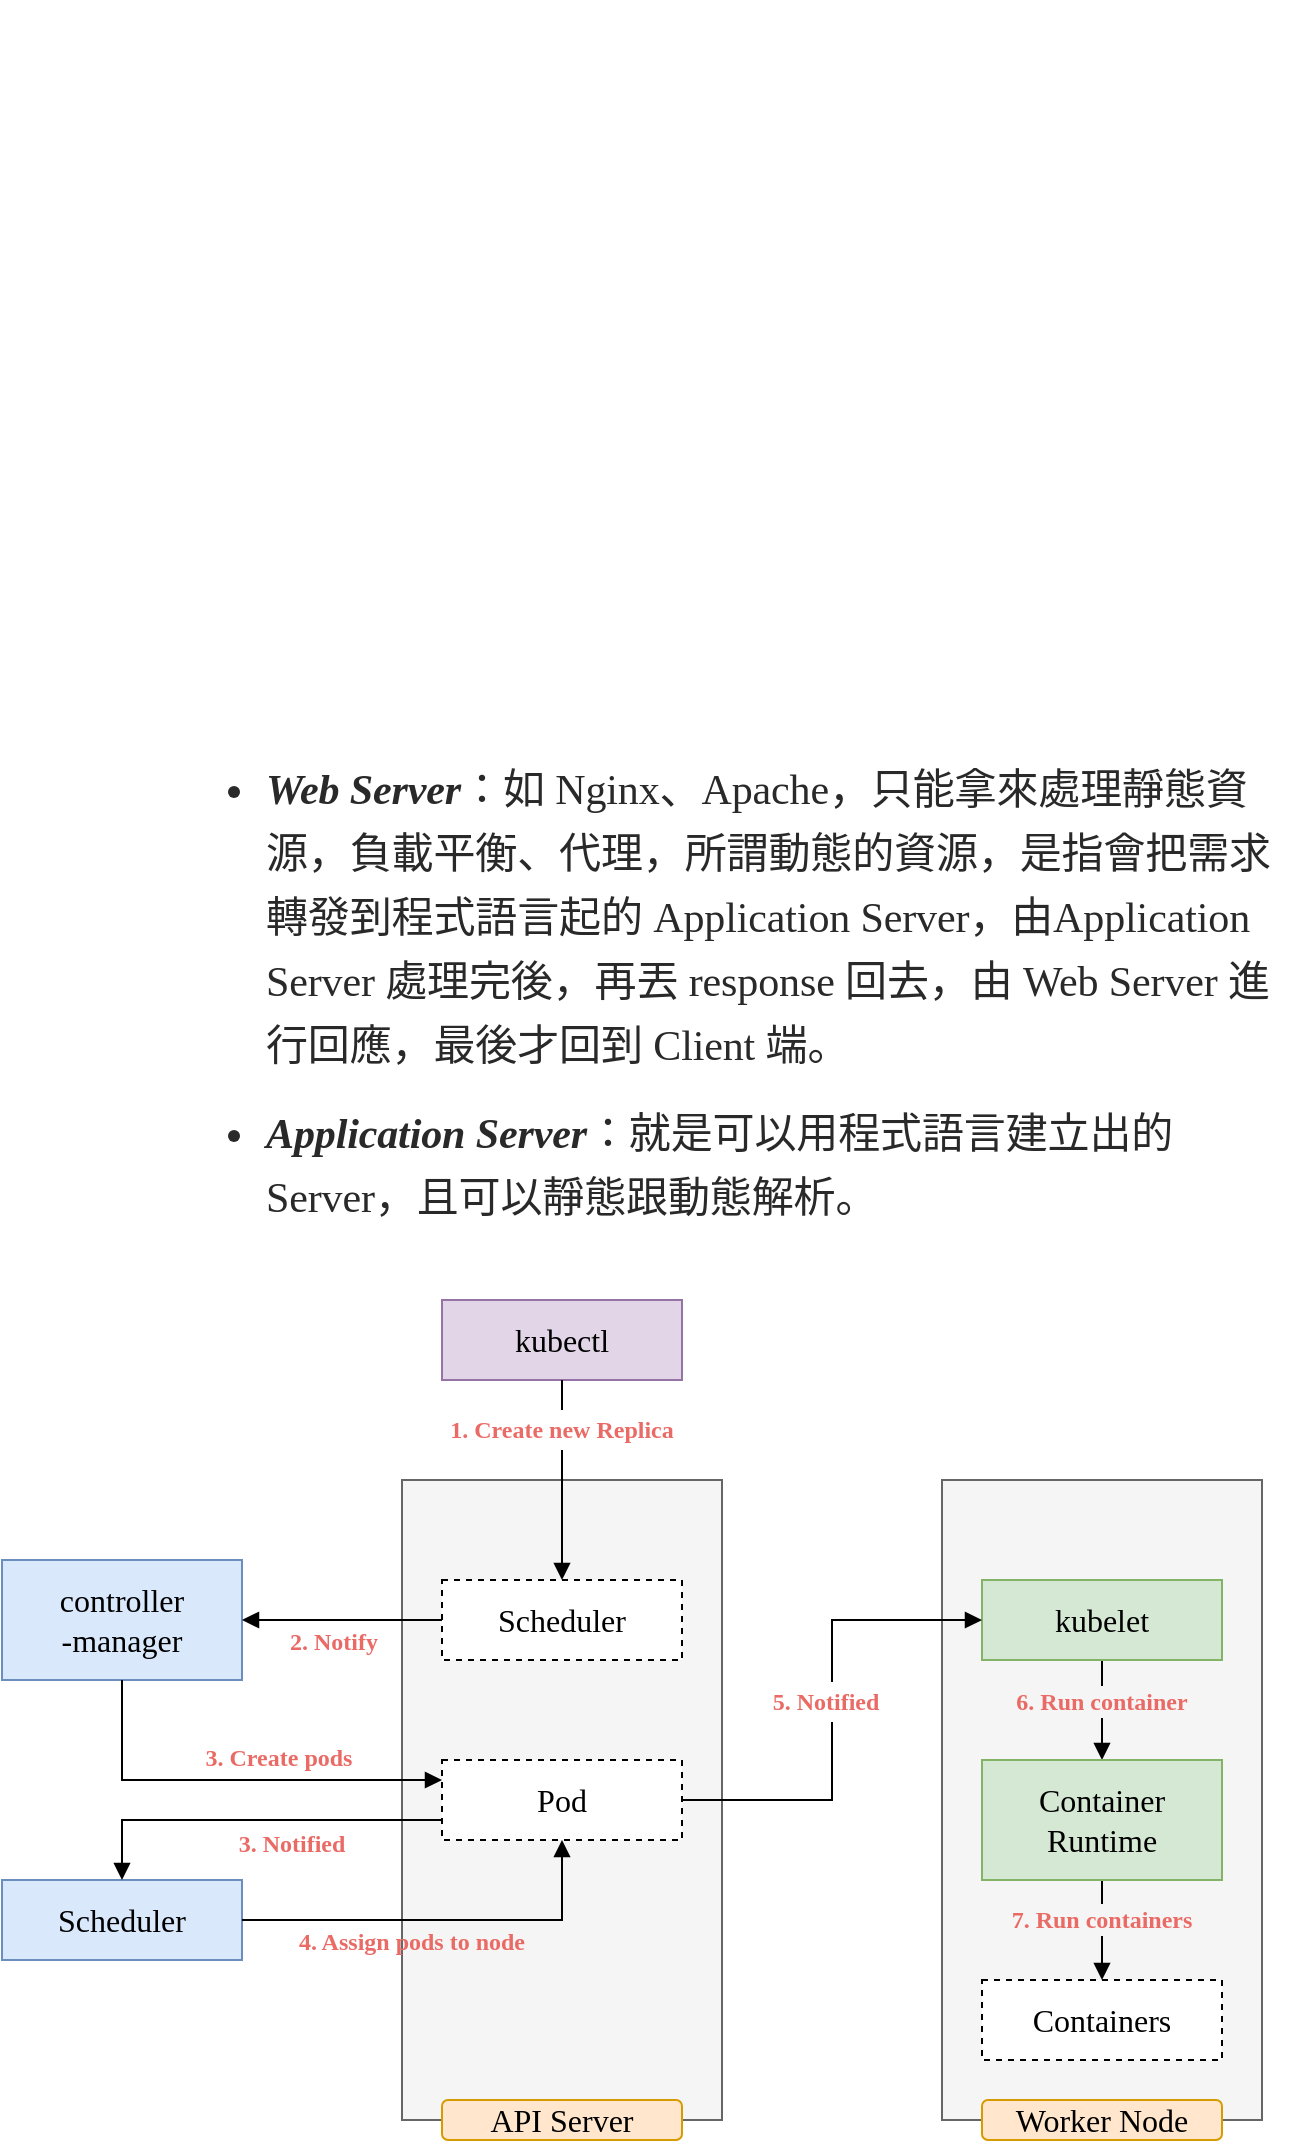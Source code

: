 <mxfile version="16.1.2" type="device"><diagram id="ZJVUC5YsgT_4h9A3GqcQ" name="Page-1"><mxGraphModel dx="1185" dy="588" grid="1" gridSize="10" guides="1" tooltips="1" connect="1" arrows="1" fold="1" page="1" pageScale="1" pageWidth="827" pageHeight="1169" math="0" shadow="0"><root><mxCell id="0"/><mxCell id="1" parent="0"/><mxCell id="i59VIABT7YO7NIU6QfVx-2" value="" style="shape=image;verticalLabelPosition=bottom;labelBackgroundColor=#ffffff;verticalAlign=top;aspect=fixed;imageAspect=0;image=https://miro.medium.com/max/1400/1*TrNJZqECEj0eVuJDeNKtNQ.png;" parent="1" vertex="1"><mxGeometry x="270" y="50" width="520" height="303" as="geometry"/></mxCell><mxCell id="i59VIABT7YO7NIU6QfVx-3" value="&lt;ul class=&quot;&quot; style=&quot;box-sizing: inherit; margin: 0px; padding: 0px; list-style: none none; color: rgba(0, 0, 0, 0.8); font-size: medium; font-style: normal; font-weight: 400; letter-spacing: normal; text-indent: 0px; text-transform: none; word-spacing: 0px; background-color: rgb(255, 255, 255);&quot;&gt;&lt;li id=&quot;e7ed&quot; class=&quot;ht hu do hv b hw hx hy hz ia ib ic id ie if ig ih ii ij ik il im in io ip iq li lj lk el&quot; style=&quot;box-sizing: inherit ; font-weight: 400 ; font-style: normal ; color: rgb(41 , 41 , 41) ; line-height: 32px ; letter-spacing: -0.003em ; font-family: &amp;quot;charter&amp;quot; , &amp;quot;georgia&amp;quot; , &amp;quot;cambria&amp;quot; , &amp;quot;times new roman&amp;quot; , &amp;quot;times&amp;quot; , serif ; margin-bottom: -0.46em ; list-style-type: disc ; margin-left: 30px ; padding-left: 0px ; font-size: 21px ; margin-top: 2em&quot;&gt;&lt;strong class=&quot;hv ki&quot; style=&quot;box-sizing: inherit ; font-family: &amp;quot;charter&amp;quot; , &amp;quot;georgia&amp;quot; , &amp;quot;cambria&amp;quot; , &amp;quot;times new roman&amp;quot; , &amp;quot;times&amp;quot; , serif ; font-weight: 700&quot;&gt;&lt;em class=&quot;kj&quot; style=&quot;box-sizing: inherit ; font-style: italic&quot;&gt;Web Server&lt;/em&gt;&lt;/strong&gt;：如 Nginx、Apache，只能拿來處理靜態資源，負載平衡、代理，所謂動態的資源，是指會把需求轉發到程式語言起的 Application Server，由Application Server 處理完後，再丟 response 回去，由 Web Server 進行回應，最後才回到 Client 端。&lt;/li&gt;&lt;li id=&quot;a9bc&quot; class=&quot;ht hu do hv b hw ll hy hz ia lm ic id ie ln ig ih ii lo ik il im lp io ip iq li lj lk el&quot; style=&quot;box-sizing: inherit ; font-weight: 400 ; font-style: normal ; color: rgb(41 , 41 , 41) ; line-height: 32px ; letter-spacing: -0.003em ; font-family: &amp;quot;charter&amp;quot; , &amp;quot;georgia&amp;quot; , &amp;quot;cambria&amp;quot; , &amp;quot;times new roman&amp;quot; , &amp;quot;times&amp;quot; , serif ; margin-bottom: -0.46em ; list-style-type: disc ; margin-left: 30px ; padding-left: 0px ; font-size: 21px ; margin-top: 1.05em&quot;&gt;&lt;strong class=&quot;hv ki&quot; style=&quot;box-sizing: inherit ; font-family: &amp;quot;charter&amp;quot; , &amp;quot;georgia&amp;quot; , &amp;quot;cambria&amp;quot; , &amp;quot;times new roman&amp;quot; , &amp;quot;times&amp;quot; , serif ; font-weight: 700&quot;&gt;&lt;em class=&quot;kj&quot; style=&quot;box-sizing: inherit ; font-style: italic&quot;&gt;Application Server&lt;/em&gt;&lt;/strong&gt;：就是可以用程式語言建立出的 Server，且可以靜態跟動態解析。&lt;/li&gt;&lt;/ul&gt;" style="text;whiteSpace=wrap;html=1;" parent="1" vertex="1"><mxGeometry x="240" y="380" width="550" height="280" as="geometry"/></mxCell><mxCell id="C-AxLzwgbIhg0jX6e-8A-1" value="controller&lt;br style=&quot;font-size: 16px;&quot;&gt;-manager" style="rounded=0;whiteSpace=wrap;html=1;fontSize=16;fontFamily=Verdana;fillColor=#dae8fc;strokeColor=#6c8ebf;" vertex="1" parent="1"><mxGeometry x="140" y="830" width="120" height="60" as="geometry"/></mxCell><mxCell id="C-AxLzwgbIhg0jX6e-8A-2" value="Scheduler" style="rounded=0;whiteSpace=wrap;html=1;fontSize=16;fontFamily=Verdana;fillColor=#dae8fc;strokeColor=#6c8ebf;" vertex="1" parent="1"><mxGeometry x="140" y="990" width="120" height="40" as="geometry"/></mxCell><mxCell id="C-AxLzwgbIhg0jX6e-8A-3" value="kubectl" style="rounded=0;whiteSpace=wrap;html=1;fontSize=16;fontFamily=Verdana;fillColor=#e1d5e7;strokeColor=#9673a6;" vertex="1" parent="1"><mxGeometry x="360" y="700" width="120" height="40" as="geometry"/></mxCell><mxCell id="C-AxLzwgbIhg0jX6e-8A-4" value="" style="rounded=0;whiteSpace=wrap;html=1;fontFamily=Verdana;fontSize=16;fillColor=#f5f5f5;fontColor=#333333;strokeColor=#666666;" vertex="1" parent="1"><mxGeometry x="340" y="790" width="160" height="320" as="geometry"/></mxCell><mxCell id="C-AxLzwgbIhg0jX6e-8A-15" style="edgeStyle=orthogonalEdgeStyle;rounded=0;orthogonalLoop=1;jettySize=auto;html=1;fontFamily=Verdana;fontSize=16;startArrow=none;startFill=0;endArrow=block;endFill=1;endSize=6;" edge="1" parent="1" source="C-AxLzwgbIhg0jX6e-8A-5" target="C-AxLzwgbIhg0jX6e-8A-1"><mxGeometry relative="1" as="geometry"/></mxCell><mxCell id="C-AxLzwgbIhg0jX6e-8A-5" value="Scheduler" style="rounded=0;whiteSpace=wrap;html=1;fontSize=16;fontFamily=Verdana;dashed=1;" vertex="1" parent="1"><mxGeometry x="360" y="840" width="120" height="40" as="geometry"/></mxCell><mxCell id="C-AxLzwgbIhg0jX6e-8A-17" style="edgeStyle=orthogonalEdgeStyle;rounded=0;orthogonalLoop=1;jettySize=auto;html=1;entryX=0.5;entryY=0;entryDx=0;entryDy=0;fontFamily=Verdana;fontSize=16;startArrow=none;startFill=0;endArrow=block;endFill=1;endSize=6;exitX=0;exitY=0.75;exitDx=0;exitDy=0;" edge="1" parent="1" source="C-AxLzwgbIhg0jX6e-8A-6" target="C-AxLzwgbIhg0jX6e-8A-2"><mxGeometry relative="1" as="geometry"/></mxCell><mxCell id="C-AxLzwgbIhg0jX6e-8A-6" value="Pod" style="rounded=0;whiteSpace=wrap;html=1;fontSize=16;fontFamily=Verdana;dashed=1;" vertex="1" parent="1"><mxGeometry x="360" y="930" width="120" height="40" as="geometry"/></mxCell><mxCell id="C-AxLzwgbIhg0jX6e-8A-7" value="" style="rounded=0;whiteSpace=wrap;html=1;fontFamily=Verdana;fontSize=16;fillColor=#f5f5f5;fontColor=#333333;strokeColor=#666666;" vertex="1" parent="1"><mxGeometry x="610" y="790" width="160" height="320" as="geometry"/></mxCell><mxCell id="C-AxLzwgbIhg0jX6e-8A-31" style="edgeStyle=orthogonalEdgeStyle;rounded=0;orthogonalLoop=1;jettySize=auto;html=1;fontFamily=Verdana;fontSize=12;fontColor=#EA6B66;startArrow=none;startFill=0;endArrow=block;endFill=1;endSize=6;" edge="1" parent="1" source="C-AxLzwgbIhg0jX6e-8A-8" target="C-AxLzwgbIhg0jX6e-8A-9"><mxGeometry relative="1" as="geometry"/></mxCell><mxCell id="C-AxLzwgbIhg0jX6e-8A-8" value="kubelet" style="rounded=0;whiteSpace=wrap;html=1;fontSize=16;fontFamily=Verdana;fillColor=#d5e8d4;strokeColor=#82b366;" vertex="1" parent="1"><mxGeometry x="630" y="840" width="120" height="40" as="geometry"/></mxCell><mxCell id="C-AxLzwgbIhg0jX6e-8A-21" style="edgeStyle=orthogonalEdgeStyle;rounded=0;orthogonalLoop=1;jettySize=auto;html=1;entryX=0.5;entryY=0;entryDx=0;entryDy=0;fontFamily=Verdana;fontSize=16;startArrow=none;startFill=0;endArrow=block;endFill=1;endSize=6;" edge="1" parent="1" source="C-AxLzwgbIhg0jX6e-8A-9" target="C-AxLzwgbIhg0jX6e-8A-10"><mxGeometry relative="1" as="geometry"/></mxCell><mxCell id="C-AxLzwgbIhg0jX6e-8A-9" value="Container&lt;br&gt;Runtime" style="rounded=0;whiteSpace=wrap;html=1;fontSize=16;fontFamily=Verdana;fillColor=#d5e8d4;strokeColor=#82b366;" vertex="1" parent="1"><mxGeometry x="630" y="930" width="120" height="60" as="geometry"/></mxCell><mxCell id="C-AxLzwgbIhg0jX6e-8A-10" value="Containers" style="rounded=0;whiteSpace=wrap;html=1;fontSize=16;fontFamily=Verdana;dashed=1;" vertex="1" parent="1"><mxGeometry x="630" y="1040" width="120" height="40" as="geometry"/></mxCell><mxCell id="C-AxLzwgbIhg0jX6e-8A-12" value="API Server" style="rounded=1;whiteSpace=wrap;html=1;fontFamily=Verdana;fontSize=16;fillColor=#ffe6cc;strokeColor=#d79b00;" vertex="1" parent="1"><mxGeometry x="360" y="1100" width="120" height="20" as="geometry"/></mxCell><mxCell id="C-AxLzwgbIhg0jX6e-8A-13" value="Worker Node" style="rounded=1;whiteSpace=wrap;html=1;fontFamily=Verdana;fontSize=16;fillColor=#ffe6cc;strokeColor=#d79b00;" vertex="1" parent="1"><mxGeometry x="630" y="1100" width="120" height="20" as="geometry"/></mxCell><mxCell id="C-AxLzwgbIhg0jX6e-8A-14" value="" style="endArrow=none;html=1;rounded=0;fontFamily=Verdana;fontSize=16;entryX=0.5;entryY=1;entryDx=0;entryDy=0;endSize=10;endFill=0;startArrow=block;startFill=1;" edge="1" parent="1" source="C-AxLzwgbIhg0jX6e-8A-5" target="C-AxLzwgbIhg0jX6e-8A-3"><mxGeometry width="50" height="50" relative="1" as="geometry"><mxPoint x="380" y="900" as="sourcePoint"/><mxPoint x="430" y="850" as="targetPoint"/></mxGeometry></mxCell><mxCell id="C-AxLzwgbIhg0jX6e-8A-16" style="edgeStyle=orthogonalEdgeStyle;rounded=0;orthogonalLoop=1;jettySize=auto;html=1;entryX=0;entryY=0.25;entryDx=0;entryDy=0;fontFamily=Verdana;fontSize=16;startArrow=none;startFill=0;endArrow=block;endFill=1;endSize=6;" edge="1" parent="1" source="C-AxLzwgbIhg0jX6e-8A-1" target="C-AxLzwgbIhg0jX6e-8A-6"><mxGeometry relative="1" as="geometry"><Array as="points"><mxPoint x="200" y="940"/></Array></mxGeometry></mxCell><mxCell id="C-AxLzwgbIhg0jX6e-8A-18" style="edgeStyle=orthogonalEdgeStyle;rounded=0;orthogonalLoop=1;jettySize=auto;html=1;entryX=0.5;entryY=1;entryDx=0;entryDy=0;fontFamily=Verdana;fontSize=16;startArrow=none;startFill=0;endArrow=block;endFill=1;endSize=6;" edge="1" parent="1" source="C-AxLzwgbIhg0jX6e-8A-2" target="C-AxLzwgbIhg0jX6e-8A-6"><mxGeometry relative="1" as="geometry"/></mxCell><mxCell id="C-AxLzwgbIhg0jX6e-8A-22" value="1. Create new Replica" style="text;html=1;strokeColor=none;fillColor=default;align=center;verticalAlign=middle;whiteSpace=wrap;rounded=0;fontFamily=Verdana;fontSize=12;fontStyle=1;fontColor=#EA6B66;" vertex="1" parent="1"><mxGeometry x="340" y="755" width="160" height="20" as="geometry"/></mxCell><mxCell id="C-AxLzwgbIhg0jX6e-8A-23" value="2. Notify" style="text;html=1;strokeColor=none;fillColor=none;align=center;verticalAlign=middle;whiteSpace=wrap;rounded=0;fontFamily=Verdana;fontSize=12;fontStyle=1;fontColor=#EA6B66;" vertex="1" parent="1"><mxGeometry x="276" y="856" width="60" height="30" as="geometry"/></mxCell><mxCell id="C-AxLzwgbIhg0jX6e-8A-24" value="3. Notified" style="text;html=1;strokeColor=none;fillColor=none;align=center;verticalAlign=middle;whiteSpace=wrap;rounded=0;fontFamily=Verdana;fontSize=12;fontStyle=1;fontColor=#EA6B66;" vertex="1" parent="1"><mxGeometry x="245" y="957" width="80" height="30" as="geometry"/></mxCell><mxCell id="C-AxLzwgbIhg0jX6e-8A-25" value="3. Create pods" style="text;html=1;strokeColor=none;fillColor=none;align=center;verticalAlign=middle;whiteSpace=wrap;rounded=0;fontFamily=Verdana;fontSize=12;fontStyle=1;fontColor=#EA6B66;" vertex="1" parent="1"><mxGeometry x="221" y="914" width="115" height="30" as="geometry"/></mxCell><mxCell id="C-AxLzwgbIhg0jX6e-8A-27" value="4. Assign pods to node" style="text;html=1;strokeColor=none;fillColor=none;align=center;verticalAlign=middle;whiteSpace=wrap;rounded=0;fontFamily=Verdana;fontSize=12;fontStyle=1;fontColor=#EA6B66;" vertex="1" parent="1"><mxGeometry x="265" y="1006" width="160" height="30" as="geometry"/></mxCell><mxCell id="C-AxLzwgbIhg0jX6e-8A-29" value="6. Run container" style="text;html=1;strokeColor=none;fillColor=#F5F5F5;align=center;verticalAlign=middle;whiteSpace=wrap;rounded=0;fontFamily=Verdana;fontSize=12;fontStyle=1;fontColor=#EA6B66;" vertex="1" parent="1"><mxGeometry x="630" y="893" width="120" height="16" as="geometry"/></mxCell><mxCell id="C-AxLzwgbIhg0jX6e-8A-19" style="edgeStyle=orthogonalEdgeStyle;rounded=0;orthogonalLoop=1;jettySize=auto;html=1;entryX=0;entryY=0.5;entryDx=0;entryDy=0;fontFamily=Verdana;fontSize=16;startArrow=none;startFill=0;endArrow=block;endFill=1;endSize=6;" edge="1" parent="1" source="C-AxLzwgbIhg0jX6e-8A-6" target="C-AxLzwgbIhg0jX6e-8A-8"><mxGeometry relative="1" as="geometry"/></mxCell><mxCell id="C-AxLzwgbIhg0jX6e-8A-28" value="5. Notified" style="text;html=1;strokeColor=none;fillColor=default;align=center;verticalAlign=middle;whiteSpace=wrap;rounded=0;fontFamily=Verdana;fontSize=12;fontStyle=1;fontColor=#EA6B66;" vertex="1" parent="1"><mxGeometry x="512" y="891" width="80" height="20" as="geometry"/></mxCell><mxCell id="C-AxLzwgbIhg0jX6e-8A-32" value="7. Run containers" style="text;html=1;strokeColor=none;fillColor=#F5F5F5;align=center;verticalAlign=middle;whiteSpace=wrap;rounded=0;fontFamily=Verdana;fontSize=12;fontStyle=1;fontColor=#EA6B66;" vertex="1" parent="1"><mxGeometry x="625" y="1002" width="130" height="16" as="geometry"/></mxCell></root></mxGraphModel></diagram></mxfile>